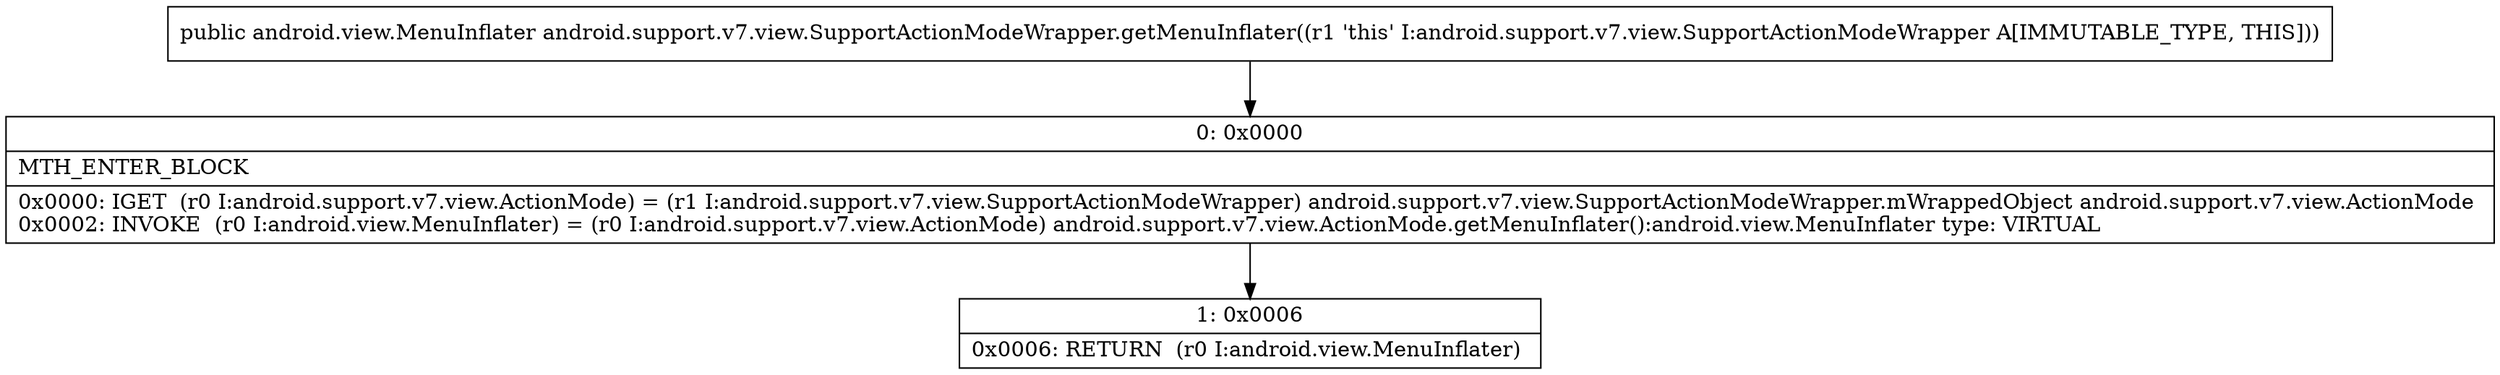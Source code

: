 digraph "CFG forandroid.support.v7.view.SupportActionModeWrapper.getMenuInflater()Landroid\/view\/MenuInflater;" {
Node_0 [shape=record,label="{0\:\ 0x0000|MTH_ENTER_BLOCK\l|0x0000: IGET  (r0 I:android.support.v7.view.ActionMode) = (r1 I:android.support.v7.view.SupportActionModeWrapper) android.support.v7.view.SupportActionModeWrapper.mWrappedObject android.support.v7.view.ActionMode \l0x0002: INVOKE  (r0 I:android.view.MenuInflater) = (r0 I:android.support.v7.view.ActionMode) android.support.v7.view.ActionMode.getMenuInflater():android.view.MenuInflater type: VIRTUAL \l}"];
Node_1 [shape=record,label="{1\:\ 0x0006|0x0006: RETURN  (r0 I:android.view.MenuInflater) \l}"];
MethodNode[shape=record,label="{public android.view.MenuInflater android.support.v7.view.SupportActionModeWrapper.getMenuInflater((r1 'this' I:android.support.v7.view.SupportActionModeWrapper A[IMMUTABLE_TYPE, THIS])) }"];
MethodNode -> Node_0;
Node_0 -> Node_1;
}

